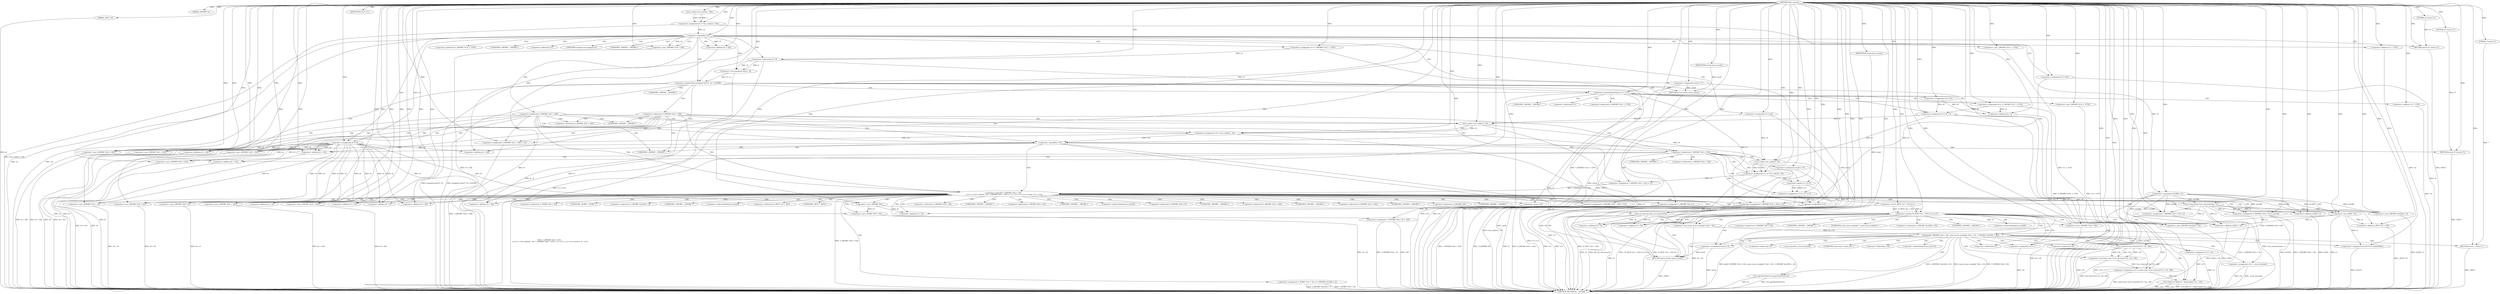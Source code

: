 digraph tftp_connect {  
"1000114" [label = "(METHOD,tftp_connect)" ]
"1000416" [label = "(METHOD_RETURN,int __fastcall)" ]
"1000115" [label = "(PARAM,_DWORD *a1)" ]
"1000116" [label = "(PARAM,_BYTE *a2)" ]
"1000131" [label = "(<operator>.assignment,v4 = Curl_ccalloc(1, 336))" ]
"1000133" [label = "(Curl_ccalloc,Curl_ccalloc(1, 336))" ]
"1000136" [label = "(<operator>.assignment,a1[188] = v4)" ]
"1000142" [label = "(<operator>.logicalNot,!v4)" ]
"1000144" [label = "(RETURN,return 27;,return 27;)" ]
"1000145" [label = "(LITERAL,27,return 27;)" ]
"1000146" [label = "(<operator>.assignment,v5 = *(_DWORD *)(*a1 + 1576))" ]
"1000149" [label = "(<operator>.cast,(_DWORD *)(*a1 + 1576))" ]
"1000151" [label = "(<operator>.addition,*a1 + 1576)" ]
"1000155" [label = "(<operator>.assignment,v6 = v4)" ]
"1000159" [label = "(IDENTIFIER,v5,if ( v5 ))" ]
"1000161" [label = "(<operator>.assignment,result = 71)" ]
"1000165" [label = "(<operator>.greaterThan,(unsigned int)(v5 - 8) > 0xFFB0)" ]
"1000166" [label = "(<operator>.cast,(unsigned int)(v5 - 8))" ]
"1000168" [label = "(<operator>.subtraction,v5 - 8)" ]
"1000172" [label = "(RETURN,return result;,return result;)" ]
"1000173" [label = "(IDENTIFIER,result,return result;)" ]
"1000174" [label = "(<operator>.assignment,v8 = 512)" ]
"1000178" [label = "(<operator>.greaterEqualsThan,v5 >= 513)" ]
"1000181" [label = "(<operator>.assignment,v8 = *(_DWORD *)(*a1 + 1576))" ]
"1000184" [label = "(<operator>.cast,(_DWORD *)(*a1 + 1576))" ]
"1000186" [label = "(<operator>.addition,*a1 + 1576)" ]
"1000190" [label = "(<operator>.assignment,v9 = v8 + 4)" ]
"1000192" [label = "(<operator>.addition,v8 + 4)" ]
"1000197" [label = "(<operator>.cast,(_DWORD *)(v6 + 328))" ]
"1000199" [label = "(<operator>.addition,v6 + 328)" ]
"1000205" [label = "(<operator>.assignment,v9 = 516)" ]
"1000208" [label = "(<operator>.assignment,v5 = 512)" ]
"1000213" [label = "(<operator>.cast,(_DWORD *)(v4 + 328))" ]
"1000215" [label = "(<operator>.addition,v4 + 328)" ]
"1000219" [label = "(<operator>.assignment,v10 = Curl_ccalloc(1, v9))" ]
"1000221" [label = "(Curl_ccalloc,Curl_ccalloc(1, v9))" ]
"1000224" [label = "(<operator>.assignment,*(_DWORD *)(v6 + 328) = v10)" ]
"1000226" [label = "(<operator>.cast,(_DWORD *)(v6 + 328))" ]
"1000228" [label = "(<operator>.addition,v6 + 328)" ]
"1000233" [label = "(<operator>.logicalNot,!v10)" ]
"1000235" [label = "(RETURN,return 27;,return 27;)" ]
"1000236" [label = "(LITERAL,27,return 27;)" ]
"1000239" [label = "(<operator>.logicalOr,*(_DWORD *)(v6 + 332)\n    || (v11 = Curl_ccalloc(1, v9), *(_DWORD *)(v6 + 332) = v11, v12 = v11 == 0, result = 27, !v12))" ]
"1000241" [label = "(<operator>.cast,(_DWORD *)(v6 + 332))" ]
"1000243" [label = "(<operator>.addition,v6 + 332)" ]
"1000247" [label = "(<operator>.assignment,v11 = Curl_ccalloc(1, v9))" ]
"1000249" [label = "(Curl_ccalloc,Curl_ccalloc(1, v9))" ]
"1000253" [label = "(<operator>.assignment,*(_DWORD *)(v6 + 332) = v11)" ]
"1000255" [label = "(<operator>.cast,(_DWORD *)(v6 + 332))" ]
"1000257" [label = "(<operator>.addition,v6 + 332)" ]
"1000262" [label = "(<operator>.assignment,v12 = v11 == 0)" ]
"1000264" [label = "(<operator>.equals,v11 == 0)" ]
"1000268" [label = "(<operator>.assignment,result = 27)" ]
"1000271" [label = "(<operator>.logicalNot,!v12)" ]
"1000274" [label = "(Curl_conncontrol,Curl_conncontrol(a1, 1))" ]
"1000277" [label = "(<operator>.assignment,*(_DWORD *)(v6 + 16) = a1)" ]
"1000279" [label = "(<operator>.cast,(_DWORD *)(v6 + 16))" ]
"1000281" [label = "(<operator>.addition,v6 + 16)" ]
"1000285" [label = "(<operator>.assignment,*(_DWORD *)(v6 + 20) = a1[105])" ]
"1000287" [label = "(<operator>.cast,(_DWORD *)(v6 + 20))" ]
"1000289" [label = "(<operator>.addition,v6 + 20)" ]
"1000295" [label = "(<operator>.assignment,*(_DWORD *)(v6 + 8) = -100)" ]
"1000297" [label = "(<operator>.cast,(_DWORD *)(v6 + 8))" ]
"1000299" [label = "(<operator>.addition,v6 + 8)" ]
"1000302" [label = "(<operator>.minus,-100)" ]
"1000304" [label = "(<operator>.assignment,*(_DWORD *)(v6 + 320) = 512)" ]
"1000306" [label = "(<operator>.cast,(_DWORD *)(v6 + 320))" ]
"1000308" [label = "(<operator>.addition,v6 + 320)" ]
"1000312" [label = "(<operator>.assignment,*(_DWORD *)(v6 + 324) = v5)" ]
"1000314" [label = "(<operator>.cast,(_DWORD *)(v6 + 324))" ]
"1000316" [label = "(<operator>.addition,v6 + 324)" ]
"1000320" [label = "(<operator>.assignment,*(_DWORD *)v6 = 0)" ]
"1000322" [label = "(<operator>.cast,(_DWORD *)v6)" ]
"1000326" [label = "(<operator>.assignment,*(_WORD *)(v6 + 52) = *(_DWORD *)(a1[20] + 4))" ]
"1000328" [label = "(<operator>.cast,(_WORD *)(v6 + 52))" ]
"1000330" [label = "(<operator>.addition,v6 + 52)" ]
"1000334" [label = "(<operator>.cast,(_DWORD *)(a1[20] + 4))" ]
"1000336" [label = "(<operator>.addition,a1[20] + 4)" ]
"1000341" [label = "(tftp_set_timeouts,tftp_set_timeouts(v6))" ]
"1000344" [label = "(<operator>.equals,(*((_BYTE *)a1 + 591) & 2) == 0)" ]
"1000345" [label = "(<operator>.and,*((_BYTE *)a1 + 591) & 2)" ]
"1000347" [label = "(<operator>.addition,(_BYTE *)a1 + 591)" ]
"1000348" [label = "(<operator>.cast,(_BYTE *)a1)" ]
"1000356" [label = "(bind,bind(*(_DWORD *)(v6 + 20), (const struct sockaddr *)(v6 + 52), *(_DWORD *)(a1[20] + 16)))" ]
"1000358" [label = "(<operator>.cast,(_DWORD *)(v6 + 20))" ]
"1000360" [label = "(<operator>.addition,v6 + 20)" ]
"1000363" [label = "(<operator>.cast,(const struct sockaddr *)(v6 + 52))" ]
"1000365" [label = "(<operator>.addition,v6 + 52)" ]
"1000369" [label = "(<operator>.cast,(_DWORD *)(a1[20] + 16))" ]
"1000371" [label = "(<operator>.addition,a1[20] + 16)" ]
"1000377" [label = "(<operator>.assignment,v13 = *a1)" ]
"1000381" [label = "(<operator>.assignment,v14 = _errno_location())" ]
"1000384" [label = "(<operator>.assignment,v15 = (const char *)Curl_strerror(*v14, v16, 128))" ]
"1000386" [label = "(<operator>.cast,(const char *)Curl_strerror(*v14, v16, 128))" ]
"1000388" [label = "(Curl_strerror,Curl_strerror(*v14, v16, 128))" ]
"1000393" [label = "(Curl_failf,Curl_failf(v13, \"bind() failed; %s\", v15))" ]
"1000397" [label = "(RETURN,return 7;,return 7;)" ]
"1000398" [label = "(LITERAL,7,return 7;)" ]
"1000399" [label = "(<operators>.assignmentOr,a1[147] |= 0x2000000u)" ]
"1000404" [label = "(Curl_pgrsStartNow,Curl_pgrsStartNow(*a1))" ]
"1000407" [label = "(<operator>.assignment,*a2 = 1)" ]
"1000411" [label = "(<operator>.assignment,result = 0)" ]
"1000414" [label = "(RETURN,return result;,return result;)" ]
"1000415" [label = "(IDENTIFIER,result,return result;)" ]
"1000148" [label = "(<operator>.indirection,*(_DWORD *)(*a1 + 1576))" ]
"1000150" [label = "(UNKNOWN,_DWORD *,_DWORD *)" ]
"1000152" [label = "(<operator>.indirection,*a1)" ]
"1000167" [label = "(UNKNOWN,unsigned int,unsigned int)" ]
"1000183" [label = "(<operator>.indirection,*(_DWORD *)(*a1 + 1576))" ]
"1000185" [label = "(UNKNOWN,_DWORD *,_DWORD *)" ]
"1000187" [label = "(<operator>.indirection,*a1)" ]
"1000196" [label = "(<operator>.indirection,*(_DWORD *)(v6 + 328))" ]
"1000198" [label = "(UNKNOWN,_DWORD *,_DWORD *)" ]
"1000212" [label = "(<operator>.indirection,*(_DWORD *)(v4 + 328))" ]
"1000214" [label = "(UNKNOWN,_DWORD *,_DWORD *)" ]
"1000225" [label = "(<operator>.indirection,*(_DWORD *)(v6 + 328))" ]
"1000227" [label = "(UNKNOWN,_DWORD *,_DWORD *)" ]
"1000240" [label = "(<operator>.indirection,*(_DWORD *)(v6 + 332))" ]
"1000242" [label = "(UNKNOWN,_DWORD *,_DWORD *)" ]
"1000254" [label = "(<operator>.indirection,*(_DWORD *)(v6 + 332))" ]
"1000256" [label = "(UNKNOWN,_DWORD *,_DWORD *)" ]
"1000278" [label = "(<operator>.indirection,*(_DWORD *)(v6 + 16))" ]
"1000280" [label = "(UNKNOWN,_DWORD *,_DWORD *)" ]
"1000286" [label = "(<operator>.indirection,*(_DWORD *)(v6 + 20))" ]
"1000288" [label = "(UNKNOWN,_DWORD *,_DWORD *)" ]
"1000292" [label = "(<operator>.indirectIndexAccess,a1[105])" ]
"1000296" [label = "(<operator>.indirection,*(_DWORD *)(v6 + 8))" ]
"1000298" [label = "(UNKNOWN,_DWORD *,_DWORD *)" ]
"1000305" [label = "(<operator>.indirection,*(_DWORD *)(v6 + 320))" ]
"1000307" [label = "(UNKNOWN,_DWORD *,_DWORD *)" ]
"1000313" [label = "(<operator>.indirection,*(_DWORD *)(v6 + 324))" ]
"1000315" [label = "(UNKNOWN,_DWORD *,_DWORD *)" ]
"1000321" [label = "(<operator>.indirection,*(_DWORD *)v6)" ]
"1000323" [label = "(UNKNOWN,_DWORD *,_DWORD *)" ]
"1000327" [label = "(<operator>.indirection,*(_WORD *)(v6 + 52))" ]
"1000329" [label = "(UNKNOWN,_WORD *,_WORD *)" ]
"1000333" [label = "(<operator>.indirection,*(_DWORD *)(a1[20] + 4))" ]
"1000335" [label = "(UNKNOWN,_DWORD *,_DWORD *)" ]
"1000337" [label = "(<operator>.indirectIndexAccess,a1[20])" ]
"1000346" [label = "(<operator>.indirection,*((_BYTE *)a1 + 591))" ]
"1000349" [label = "(UNKNOWN,_BYTE *,_BYTE *)" ]
"1000357" [label = "(<operator>.indirection,*(_DWORD *)(v6 + 20))" ]
"1000359" [label = "(UNKNOWN,_DWORD *,_DWORD *)" ]
"1000364" [label = "(UNKNOWN,const struct sockaddr *,const struct sockaddr *)" ]
"1000368" [label = "(<operator>.indirection,*(_DWORD *)(a1[20] + 16))" ]
"1000370" [label = "(UNKNOWN,_DWORD *,_DWORD *)" ]
"1000372" [label = "(<operator>.indirectIndexAccess,a1[20])" ]
"1000379" [label = "(<operator>.indirection,*a1)" ]
"1000383" [label = "(_errno_location,_errno_location())" ]
"1000387" [label = "(UNKNOWN,const char *,const char *)" ]
"1000389" [label = "(<operator>.indirection,*v14)" ]
"1000400" [label = "(<operator>.indirectIndexAccess,a1[147])" ]
"1000405" [label = "(<operator>.indirection,*a1)" ]
"1000408" [label = "(<operator>.indirection,*a2)" ]
  "1000414" -> "1000416"  [ label = "DDG: <RET>"] 
  "1000397" -> "1000416"  [ label = "DDG: <RET>"] 
  "1000235" -> "1000416"  [ label = "DDG: <RET>"] 
  "1000388" -> "1000416"  [ label = "DDG: v16"] 
  "1000287" -> "1000416"  [ label = "DDG: v6 + 20"] 
  "1000326" -> "1000416"  [ label = "DDG: *(_WORD *)(v6 + 52)"] 
  "1000241" -> "1000416"  [ label = "DDG: v6 + 332"] 
  "1000142" -> "1000416"  [ label = "DDG: v4"] 
  "1000341" -> "1000416"  [ label = "DDG: v6"] 
  "1000393" -> "1000416"  [ label = "DDG: v13"] 
  "1000347" -> "1000416"  [ label = "DDG: (_BYTE *)a1"] 
  "1000190" -> "1000416"  [ label = "DDG: v9"] 
  "1000388" -> "1000416"  [ label = "DDG: *v14"] 
  "1000314" -> "1000416"  [ label = "DDG: v6 + 324"] 
  "1000197" -> "1000416"  [ label = "DDG: v6 + 328"] 
  "1000221" -> "1000416"  [ label = "DDG: v9"] 
  "1000239" -> "1000416"  [ label = "DDG: *(_DWORD *)(v6 + 332)\n    || (v11 = Curl_ccalloc(1, v9), *(_DWORD *)(v6 + 332) = v11, v12 = v11 == 0, result = 27, !v12)"] 
  "1000165" -> "1000416"  [ label = "DDG: (unsigned int)(v5 - 8)"] 
  "1000243" -> "1000416"  [ label = "DDG: v6"] 
  "1000344" -> "1000416"  [ label = "DDG: (*((_BYTE *)a1 + 591) & 2) == 0"] 
  "1000328" -> "1000416"  [ label = "DDG: v6 + 52"] 
  "1000312" -> "1000416"  [ label = "DDG: v5"] 
  "1000320" -> "1000416"  [ label = "DDG: *(_DWORD *)v6"] 
  "1000268" -> "1000416"  [ label = "DDG: result"] 
  "1000233" -> "1000416"  [ label = "DDG: !v10"] 
  "1000336" -> "1000416"  [ label = "DDG: a1[20]"] 
  "1000264" -> "1000416"  [ label = "DDG: v11"] 
  "1000306" -> "1000416"  [ label = "DDG: v6 + 320"] 
  "1000257" -> "1000416"  [ label = "DDG: v6"] 
  "1000142" -> "1000416"  [ label = "DDG: !v4"] 
  "1000155" -> "1000416"  [ label = "DDG: v4"] 
  "1000178" -> "1000416"  [ label = "DDG: v5 >= 513"] 
  "1000312" -> "1000416"  [ label = "DDG: *(_DWORD *)(v6 + 324)"] 
  "1000393" -> "1000416"  [ label = "DDG: Curl_failf(v13, \"bind() failed; %s\", v15)"] 
  "1000228" -> "1000416"  [ label = "DDG: v6"] 
  "1000219" -> "1000416"  [ label = "DDG: Curl_ccalloc(1, v9)"] 
  "1000151" -> "1000416"  [ label = "DDG: *a1"] 
  "1000233" -> "1000416"  [ label = "DDG: v10"] 
  "1000356" -> "1000416"  [ label = "DDG: bind(*(_DWORD *)(v6 + 20), (const struct sockaddr *)(v6 + 52), *(_DWORD *)(a1[20] + 16))"] 
  "1000295" -> "1000416"  [ label = "DDG: *(_DWORD *)(v6 + 8)"] 
  "1000381" -> "1000416"  [ label = "DDG: v14"] 
  "1000271" -> "1000416"  [ label = "DDG: v12"] 
  "1000274" -> "1000416"  [ label = "DDG: Curl_conncontrol(a1, 1)"] 
  "1000136" -> "1000416"  [ label = "DDG: a1[188]"] 
  "1000399" -> "1000416"  [ label = "DDG: a1[147]"] 
  "1000295" -> "1000416"  [ label = "DDG: -100"] 
  "1000181" -> "1000416"  [ label = "DDG: *(_DWORD *)(*a1 + 1576)"] 
  "1000131" -> "1000416"  [ label = "DDG: Curl_ccalloc(1, 336)"] 
  "1000356" -> "1000416"  [ label = "DDG: *(_DWORD *)(a1[20] + 16)"] 
  "1000341" -> "1000416"  [ label = "DDG: tftp_set_timeouts(v6)"] 
  "1000363" -> "1000416"  [ label = "DDG: v6 + 52"] 
  "1000285" -> "1000416"  [ label = "DDG: a1[105]"] 
  "1000344" -> "1000416"  [ label = "DDG: *((_BYTE *)a1 + 591) & 2"] 
  "1000146" -> "1000416"  [ label = "DDG: *(_DWORD *)(*a1 + 1576)"] 
  "1000116" -> "1000416"  [ label = "DDG: a2"] 
  "1000213" -> "1000416"  [ label = "DDG: v4 + 328"] 
  "1000271" -> "1000416"  [ label = "DDG: !v12"] 
  "1000348" -> "1000416"  [ label = "DDG: a1"] 
  "1000345" -> "1000416"  [ label = "DDG: *((_BYTE *)a1 + 591)"] 
  "1000192" -> "1000416"  [ label = "DDG: v8"] 
  "1000247" -> "1000416"  [ label = "DDG: Curl_ccalloc(1, v9)"] 
  "1000377" -> "1000416"  [ label = "DDG: *a1"] 
  "1000224" -> "1000416"  [ label = "DDG: *(_DWORD *)(v6 + 328)"] 
  "1000365" -> "1000416"  [ label = "DDG: v6"] 
  "1000285" -> "1000416"  [ label = "DDG: *(_DWORD *)(v6 + 20)"] 
  "1000371" -> "1000416"  [ label = "DDG: a1[20]"] 
  "1000255" -> "1000416"  [ label = "DDG: v6 + 332"] 
  "1000407" -> "1000416"  [ label = "DDG: *a2"] 
  "1000208" -> "1000416"  [ label = "DDG: v5"] 
  "1000279" -> "1000416"  [ label = "DDG: v6 + 16"] 
  "1000386" -> "1000416"  [ label = "DDG: Curl_strerror(*v14, v16, 128)"] 
  "1000404" -> "1000416"  [ label = "DDG: Curl_pgrsStartNow(*a1)"] 
  "1000190" -> "1000416"  [ label = "DDG: v8 + 4"] 
  "1000155" -> "1000416"  [ label = "DDG: v6"] 
  "1000205" -> "1000416"  [ label = "DDG: v9"] 
  "1000334" -> "1000416"  [ label = "DDG: a1[20] + 4"] 
  "1000186" -> "1000416"  [ label = "DDG: *a1"] 
  "1000226" -> "1000416"  [ label = "DDG: v6 + 328"] 
  "1000297" -> "1000416"  [ label = "DDG: v6 + 8"] 
  "1000168" -> "1000416"  [ label = "DDG: v5"] 
  "1000393" -> "1000416"  [ label = "DDG: v15"] 
  "1000178" -> "1000416"  [ label = "DDG: v5"] 
  "1000277" -> "1000416"  [ label = "DDG: *(_DWORD *)(v6 + 16)"] 
  "1000411" -> "1000416"  [ label = "DDG: result"] 
  "1000356" -> "1000416"  [ label = "DDG: (const struct sockaddr *)(v6 + 52)"] 
  "1000262" -> "1000416"  [ label = "DDG: v11 == 0"] 
  "1000215" -> "1000416"  [ label = "DDG: v4"] 
  "1000304" -> "1000416"  [ label = "DDG: *(_DWORD *)(v6 + 320)"] 
  "1000381" -> "1000416"  [ label = "DDG: _errno_location()"] 
  "1000356" -> "1000416"  [ label = "DDG: *(_DWORD *)(v6 + 20)"] 
  "1000404" -> "1000416"  [ label = "DDG: *a1"] 
  "1000239" -> "1000416"  [ label = "DDG: *(_DWORD *)(v6 + 332)"] 
  "1000369" -> "1000416"  [ label = "DDG: a1[20] + 16"] 
  "1000166" -> "1000416"  [ label = "DDG: v5 - 8"] 
  "1000384" -> "1000416"  [ label = "DDG: (const char *)Curl_strerror(*v14, v16, 128)"] 
  "1000165" -> "1000416"  [ label = "DDG: (unsigned int)(v5 - 8) > 0xFFB0"] 
  "1000161" -> "1000416"  [ label = "DDG: result"] 
  "1000149" -> "1000416"  [ label = "DDG: *a1 + 1576"] 
  "1000184" -> "1000416"  [ label = "DDG: *a1 + 1576"] 
  "1000249" -> "1000416"  [ label = "DDG: v9"] 
  "1000326" -> "1000416"  [ label = "DDG: *(_DWORD *)(a1[20] + 4)"] 
  "1000358" -> "1000416"  [ label = "DDG: v6 + 20"] 
  "1000144" -> "1000416"  [ label = "DDG: <RET>"] 
  "1000172" -> "1000416"  [ label = "DDG: <RET>"] 
  "1000114" -> "1000115"  [ label = "DDG: "] 
  "1000114" -> "1000116"  [ label = "DDG: "] 
  "1000133" -> "1000131"  [ label = "DDG: 1"] 
  "1000133" -> "1000131"  [ label = "DDG: 336"] 
  "1000114" -> "1000131"  [ label = "DDG: "] 
  "1000114" -> "1000133"  [ label = "DDG: "] 
  "1000131" -> "1000136"  [ label = "DDG: v4"] 
  "1000114" -> "1000136"  [ label = "DDG: "] 
  "1000114" -> "1000142"  [ label = "DDG: "] 
  "1000131" -> "1000142"  [ label = "DDG: v4"] 
  "1000145" -> "1000144"  [ label = "DDG: 27"] 
  "1000114" -> "1000144"  [ label = "DDG: "] 
  "1000114" -> "1000145"  [ label = "DDG: "] 
  "1000114" -> "1000146"  [ label = "DDG: "] 
  "1000114" -> "1000149"  [ label = "DDG: "] 
  "1000114" -> "1000151"  [ label = "DDG: "] 
  "1000142" -> "1000155"  [ label = "DDG: v4"] 
  "1000114" -> "1000155"  [ label = "DDG: "] 
  "1000114" -> "1000159"  [ label = "DDG: "] 
  "1000114" -> "1000161"  [ label = "DDG: "] 
  "1000166" -> "1000165"  [ label = "DDG: v5 - 8"] 
  "1000168" -> "1000166"  [ label = "DDG: v5"] 
  "1000168" -> "1000166"  [ label = "DDG: 8"] 
  "1000146" -> "1000168"  [ label = "DDG: v5"] 
  "1000114" -> "1000168"  [ label = "DDG: "] 
  "1000114" -> "1000165"  [ label = "DDG: "] 
  "1000173" -> "1000172"  [ label = "DDG: result"] 
  "1000161" -> "1000172"  [ label = "DDG: result"] 
  "1000114" -> "1000173"  [ label = "DDG: "] 
  "1000114" -> "1000174"  [ label = "DDG: "] 
  "1000168" -> "1000178"  [ label = "DDG: v5"] 
  "1000114" -> "1000178"  [ label = "DDG: "] 
  "1000114" -> "1000181"  [ label = "DDG: "] 
  "1000114" -> "1000184"  [ label = "DDG: "] 
  "1000114" -> "1000186"  [ label = "DDG: "] 
  "1000181" -> "1000190"  [ label = "DDG: v8"] 
  "1000174" -> "1000190"  [ label = "DDG: v8"] 
  "1000114" -> "1000190"  [ label = "DDG: "] 
  "1000181" -> "1000192"  [ label = "DDG: v8"] 
  "1000174" -> "1000192"  [ label = "DDG: v8"] 
  "1000114" -> "1000192"  [ label = "DDG: "] 
  "1000155" -> "1000197"  [ label = "DDG: v6"] 
  "1000114" -> "1000197"  [ label = "DDG: "] 
  "1000155" -> "1000199"  [ label = "DDG: v6"] 
  "1000114" -> "1000199"  [ label = "DDG: "] 
  "1000114" -> "1000205"  [ label = "DDG: "] 
  "1000114" -> "1000208"  [ label = "DDG: "] 
  "1000114" -> "1000213"  [ label = "DDG: "] 
  "1000142" -> "1000213"  [ label = "DDG: v4"] 
  "1000114" -> "1000215"  [ label = "DDG: "] 
  "1000142" -> "1000215"  [ label = "DDG: v4"] 
  "1000221" -> "1000219"  [ label = "DDG: 1"] 
  "1000221" -> "1000219"  [ label = "DDG: v9"] 
  "1000114" -> "1000219"  [ label = "DDG: "] 
  "1000114" -> "1000221"  [ label = "DDG: "] 
  "1000190" -> "1000221"  [ label = "DDG: v9"] 
  "1000205" -> "1000221"  [ label = "DDG: v9"] 
  "1000219" -> "1000224"  [ label = "DDG: v10"] 
  "1000114" -> "1000224"  [ label = "DDG: "] 
  "1000155" -> "1000226"  [ label = "DDG: v6"] 
  "1000114" -> "1000226"  [ label = "DDG: "] 
  "1000155" -> "1000228"  [ label = "DDG: v6"] 
  "1000114" -> "1000228"  [ label = "DDG: "] 
  "1000114" -> "1000233"  [ label = "DDG: "] 
  "1000219" -> "1000233"  [ label = "DDG: v10"] 
  "1000236" -> "1000235"  [ label = "DDG: 27"] 
  "1000114" -> "1000235"  [ label = "DDG: "] 
  "1000114" -> "1000236"  [ label = "DDG: "] 
  "1000253" -> "1000239"  [ label = "DDG: *(_DWORD *)(v6 + 332)"] 
  "1000155" -> "1000241"  [ label = "DDG: v6"] 
  "1000114" -> "1000241"  [ label = "DDG: "] 
  "1000155" -> "1000243"  [ label = "DDG: v6"] 
  "1000114" -> "1000243"  [ label = "DDG: "] 
  "1000249" -> "1000247"  [ label = "DDG: 1"] 
  "1000249" -> "1000247"  [ label = "DDG: v9"] 
  "1000114" -> "1000247"  [ label = "DDG: "] 
  "1000114" -> "1000249"  [ label = "DDG: "] 
  "1000190" -> "1000249"  [ label = "DDG: v9"] 
  "1000221" -> "1000249"  [ label = "DDG: v9"] 
  "1000205" -> "1000249"  [ label = "DDG: v9"] 
  "1000247" -> "1000253"  [ label = "DDG: v11"] 
  "1000114" -> "1000253"  [ label = "DDG: "] 
  "1000114" -> "1000255"  [ label = "DDG: "] 
  "1000155" -> "1000255"  [ label = "DDG: v6"] 
  "1000114" -> "1000257"  [ label = "DDG: "] 
  "1000155" -> "1000257"  [ label = "DDG: v6"] 
  "1000264" -> "1000262"  [ label = "DDG: v11"] 
  "1000264" -> "1000262"  [ label = "DDG: 0"] 
  "1000114" -> "1000262"  [ label = "DDG: "] 
  "1000114" -> "1000264"  [ label = "DDG: "] 
  "1000247" -> "1000264"  [ label = "DDG: v11"] 
  "1000114" -> "1000268"  [ label = "DDG: "] 
  "1000262" -> "1000271"  [ label = "DDG: v12"] 
  "1000114" -> "1000271"  [ label = "DDG: "] 
  "1000136" -> "1000274"  [ label = "DDG: a1[188]"] 
  "1000114" -> "1000274"  [ label = "DDG: "] 
  "1000136" -> "1000277"  [ label = "DDG: a1[188]"] 
  "1000274" -> "1000277"  [ label = "DDG: a1"] 
  "1000114" -> "1000277"  [ label = "DDG: "] 
  "1000114" -> "1000279"  [ label = "DDG: "] 
  "1000155" -> "1000279"  [ label = "DDG: v6"] 
  "1000114" -> "1000281"  [ label = "DDG: "] 
  "1000155" -> "1000281"  [ label = "DDG: v6"] 
  "1000136" -> "1000285"  [ label = "DDG: a1[188]"] 
  "1000274" -> "1000285"  [ label = "DDG: a1"] 
  "1000114" -> "1000285"  [ label = "DDG: "] 
  "1000114" -> "1000287"  [ label = "DDG: "] 
  "1000155" -> "1000287"  [ label = "DDG: v6"] 
  "1000114" -> "1000289"  [ label = "DDG: "] 
  "1000155" -> "1000289"  [ label = "DDG: v6"] 
  "1000302" -> "1000295"  [ label = "DDG: 100"] 
  "1000114" -> "1000297"  [ label = "DDG: "] 
  "1000155" -> "1000297"  [ label = "DDG: v6"] 
  "1000114" -> "1000299"  [ label = "DDG: "] 
  "1000155" -> "1000299"  [ label = "DDG: v6"] 
  "1000114" -> "1000302"  [ label = "DDG: "] 
  "1000114" -> "1000304"  [ label = "DDG: "] 
  "1000114" -> "1000306"  [ label = "DDG: "] 
  "1000155" -> "1000306"  [ label = "DDG: v6"] 
  "1000114" -> "1000308"  [ label = "DDG: "] 
  "1000155" -> "1000308"  [ label = "DDG: v6"] 
  "1000208" -> "1000312"  [ label = "DDG: v5"] 
  "1000178" -> "1000312"  [ label = "DDG: v5"] 
  "1000114" -> "1000312"  [ label = "DDG: "] 
  "1000114" -> "1000314"  [ label = "DDG: "] 
  "1000155" -> "1000314"  [ label = "DDG: v6"] 
  "1000114" -> "1000316"  [ label = "DDG: "] 
  "1000155" -> "1000316"  [ label = "DDG: v6"] 
  "1000114" -> "1000320"  [ label = "DDG: "] 
  "1000114" -> "1000322"  [ label = "DDG: "] 
  "1000155" -> "1000322"  [ label = "DDG: v6"] 
  "1000322" -> "1000328"  [ label = "DDG: v6"] 
  "1000114" -> "1000328"  [ label = "DDG: "] 
  "1000322" -> "1000330"  [ label = "DDG: v6"] 
  "1000114" -> "1000330"  [ label = "DDG: "] 
  "1000136" -> "1000334"  [ label = "DDG: a1[188]"] 
  "1000274" -> "1000334"  [ label = "DDG: a1"] 
  "1000114" -> "1000334"  [ label = "DDG: "] 
  "1000136" -> "1000336"  [ label = "DDG: a1[188]"] 
  "1000274" -> "1000336"  [ label = "DDG: a1"] 
  "1000114" -> "1000336"  [ label = "DDG: "] 
  "1000114" -> "1000341"  [ label = "DDG: "] 
  "1000322" -> "1000341"  [ label = "DDG: v6"] 
  "1000345" -> "1000344"  [ label = "DDG: *((_BYTE *)a1 + 591)"] 
  "1000345" -> "1000344"  [ label = "DDG: 2"] 
  "1000348" -> "1000347"  [ label = "DDG: a1"] 
  "1000136" -> "1000348"  [ label = "DDG: a1[188]"] 
  "1000114" -> "1000348"  [ label = "DDG: "] 
  "1000274" -> "1000348"  [ label = "DDG: a1"] 
  "1000114" -> "1000347"  [ label = "DDG: "] 
  "1000114" -> "1000345"  [ label = "DDG: "] 
  "1000114" -> "1000344"  [ label = "DDG: "] 
  "1000285" -> "1000356"  [ label = "DDG: *(_DWORD *)(v6 + 20)"] 
  "1000341" -> "1000358"  [ label = "DDG: v6"] 
  "1000114" -> "1000358"  [ label = "DDG: "] 
  "1000341" -> "1000360"  [ label = "DDG: v6"] 
  "1000114" -> "1000360"  [ label = "DDG: "] 
  "1000363" -> "1000356"  [ label = "DDG: v6 + 52"] 
  "1000114" -> "1000363"  [ label = "DDG: "] 
  "1000341" -> "1000363"  [ label = "DDG: v6"] 
  "1000114" -> "1000365"  [ label = "DDG: "] 
  "1000341" -> "1000365"  [ label = "DDG: v6"] 
  "1000348" -> "1000369"  [ label = "DDG: a1"] 
  "1000136" -> "1000369"  [ label = "DDG: a1[188]"] 
  "1000274" -> "1000369"  [ label = "DDG: a1"] 
  "1000114" -> "1000369"  [ label = "DDG: "] 
  "1000348" -> "1000371"  [ label = "DDG: a1"] 
  "1000136" -> "1000371"  [ label = "DDG: a1[188]"] 
  "1000274" -> "1000371"  [ label = "DDG: a1"] 
  "1000114" -> "1000371"  [ label = "DDG: "] 
  "1000114" -> "1000377"  [ label = "DDG: "] 
  "1000114" -> "1000381"  [ label = "DDG: "] 
  "1000386" -> "1000384"  [ label = "DDG: Curl_strerror(*v14, v16, 128)"] 
  "1000114" -> "1000384"  [ label = "DDG: "] 
  "1000388" -> "1000386"  [ label = "DDG: *v14"] 
  "1000388" -> "1000386"  [ label = "DDG: v16"] 
  "1000388" -> "1000386"  [ label = "DDG: 128"] 
  "1000114" -> "1000388"  [ label = "DDG: "] 
  "1000377" -> "1000393"  [ label = "DDG: v13"] 
  "1000114" -> "1000393"  [ label = "DDG: "] 
  "1000384" -> "1000393"  [ label = "DDG: v15"] 
  "1000398" -> "1000397"  [ label = "DDG: 7"] 
  "1000114" -> "1000397"  [ label = "DDG: "] 
  "1000114" -> "1000398"  [ label = "DDG: "] 
  "1000114" -> "1000399"  [ label = "DDG: "] 
  "1000348" -> "1000399"  [ label = "DDG: a1"] 
  "1000114" -> "1000407"  [ label = "DDG: "] 
  "1000114" -> "1000411"  [ label = "DDG: "] 
  "1000415" -> "1000414"  [ label = "DDG: result"] 
  "1000268" -> "1000414"  [ label = "DDG: result"] 
  "1000411" -> "1000414"  [ label = "DDG: result"] 
  "1000161" -> "1000414"  [ label = "DDG: result"] 
  "1000114" -> "1000415"  [ label = "DDG: "] 
  "1000142" -> "1000144"  [ label = "CDG: "] 
  "1000142" -> "1000155"  [ label = "CDG: "] 
  "1000142" -> "1000152"  [ label = "CDG: "] 
  "1000142" -> "1000151"  [ label = "CDG: "] 
  "1000142" -> "1000150"  [ label = "CDG: "] 
  "1000142" -> "1000149"  [ label = "CDG: "] 
  "1000142" -> "1000148"  [ label = "CDG: "] 
  "1000142" -> "1000146"  [ label = "CDG: "] 
  "1000142" -> "1000168"  [ label = "CDG: "] 
  "1000142" -> "1000167"  [ label = "CDG: "] 
  "1000142" -> "1000166"  [ label = "CDG: "] 
  "1000142" -> "1000165"  [ label = "CDG: "] 
  "1000142" -> "1000161"  [ label = "CDG: "] 
  "1000142" -> "1000208"  [ label = "CDG: "] 
  "1000142" -> "1000205"  [ label = "CDG: "] 
  "1000142" -> "1000215"  [ label = "CDG: "] 
  "1000142" -> "1000214"  [ label = "CDG: "] 
  "1000142" -> "1000213"  [ label = "CDG: "] 
  "1000142" -> "1000212"  [ label = "CDG: "] 
  "1000165" -> "1000174"  [ label = "CDG: "] 
  "1000165" -> "1000172"  [ label = "CDG: "] 
  "1000165" -> "1000192"  [ label = "CDG: "] 
  "1000165" -> "1000190"  [ label = "CDG: "] 
  "1000165" -> "1000178"  [ label = "CDG: "] 
  "1000165" -> "1000199"  [ label = "CDG: "] 
  "1000165" -> "1000198"  [ label = "CDG: "] 
  "1000165" -> "1000197"  [ label = "CDG: "] 
  "1000165" -> "1000196"  [ label = "CDG: "] 
  "1000178" -> "1000187"  [ label = "CDG: "] 
  "1000178" -> "1000186"  [ label = "CDG: "] 
  "1000178" -> "1000185"  [ label = "CDG: "] 
  "1000178" -> "1000184"  [ label = "CDG: "] 
  "1000178" -> "1000183"  [ label = "CDG: "] 
  "1000178" -> "1000181"  [ label = "CDG: "] 
  "1000196" -> "1000224"  [ label = "CDG: "] 
  "1000196" -> "1000221"  [ label = "CDG: "] 
  "1000196" -> "1000219"  [ label = "CDG: "] 
  "1000196" -> "1000240"  [ label = "CDG: "] 
  "1000196" -> "1000239"  [ label = "CDG: "] 
  "1000196" -> "1000233"  [ label = "CDG: "] 
  "1000196" -> "1000228"  [ label = "CDG: "] 
  "1000196" -> "1000227"  [ label = "CDG: "] 
  "1000196" -> "1000226"  [ label = "CDG: "] 
  "1000196" -> "1000225"  [ label = "CDG: "] 
  "1000196" -> "1000243"  [ label = "CDG: "] 
  "1000196" -> "1000242"  [ label = "CDG: "] 
  "1000196" -> "1000241"  [ label = "CDG: "] 
  "1000212" -> "1000224"  [ label = "CDG: "] 
  "1000212" -> "1000221"  [ label = "CDG: "] 
  "1000212" -> "1000219"  [ label = "CDG: "] 
  "1000212" -> "1000240"  [ label = "CDG: "] 
  "1000212" -> "1000239"  [ label = "CDG: "] 
  "1000212" -> "1000233"  [ label = "CDG: "] 
  "1000212" -> "1000228"  [ label = "CDG: "] 
  "1000212" -> "1000227"  [ label = "CDG: "] 
  "1000212" -> "1000226"  [ label = "CDG: "] 
  "1000212" -> "1000225"  [ label = "CDG: "] 
  "1000212" -> "1000243"  [ label = "CDG: "] 
  "1000212" -> "1000242"  [ label = "CDG: "] 
  "1000212" -> "1000241"  [ label = "CDG: "] 
  "1000233" -> "1000240"  [ label = "CDG: "] 
  "1000233" -> "1000239"  [ label = "CDG: "] 
  "1000233" -> "1000235"  [ label = "CDG: "] 
  "1000233" -> "1000243"  [ label = "CDG: "] 
  "1000233" -> "1000242"  [ label = "CDG: "] 
  "1000233" -> "1000241"  [ label = "CDG: "] 
  "1000239" -> "1000288"  [ label = "CDG: "] 
  "1000239" -> "1000287"  [ label = "CDG: "] 
  "1000239" -> "1000286"  [ label = "CDG: "] 
  "1000239" -> "1000285"  [ label = "CDG: "] 
  "1000239" -> "1000281"  [ label = "CDG: "] 
  "1000239" -> "1000280"  [ label = "CDG: "] 
  "1000239" -> "1000279"  [ label = "CDG: "] 
  "1000239" -> "1000278"  [ label = "CDG: "] 
  "1000239" -> "1000277"  [ label = "CDG: "] 
  "1000239" -> "1000274"  [ label = "CDG: "] 
  "1000239" -> "1000304"  [ label = "CDG: "] 
  "1000239" -> "1000302"  [ label = "CDG: "] 
  "1000239" -> "1000299"  [ label = "CDG: "] 
  "1000239" -> "1000298"  [ label = "CDG: "] 
  "1000239" -> "1000297"  [ label = "CDG: "] 
  "1000239" -> "1000296"  [ label = "CDG: "] 
  "1000239" -> "1000295"  [ label = "CDG: "] 
  "1000239" -> "1000292"  [ label = "CDG: "] 
  "1000239" -> "1000289"  [ label = "CDG: "] 
  "1000239" -> "1000320"  [ label = "CDG: "] 
  "1000239" -> "1000316"  [ label = "CDG: "] 
  "1000239" -> "1000315"  [ label = "CDG: "] 
  "1000239" -> "1000314"  [ label = "CDG: "] 
  "1000239" -> "1000313"  [ label = "CDG: "] 
  "1000239" -> "1000312"  [ label = "CDG: "] 
  "1000239" -> "1000308"  [ label = "CDG: "] 
  "1000239" -> "1000307"  [ label = "CDG: "] 
  "1000239" -> "1000306"  [ label = "CDG: "] 
  "1000239" -> "1000305"  [ label = "CDG: "] 
  "1000239" -> "1000336"  [ label = "CDG: "] 
  "1000239" -> "1000335"  [ label = "CDG: "] 
  "1000239" -> "1000334"  [ label = "CDG: "] 
  "1000239" -> "1000333"  [ label = "CDG: "] 
  "1000239" -> "1000330"  [ label = "CDG: "] 
  "1000239" -> "1000329"  [ label = "CDG: "] 
  "1000239" -> "1000328"  [ label = "CDG: "] 
  "1000239" -> "1000327"  [ label = "CDG: "] 
  "1000239" -> "1000326"  [ label = "CDG: "] 
  "1000239" -> "1000323"  [ label = "CDG: "] 
  "1000239" -> "1000322"  [ label = "CDG: "] 
  "1000239" -> "1000321"  [ label = "CDG: "] 
  "1000239" -> "1000349"  [ label = "CDG: "] 
  "1000239" -> "1000348"  [ label = "CDG: "] 
  "1000239" -> "1000347"  [ label = "CDG: "] 
  "1000239" -> "1000346"  [ label = "CDG: "] 
  "1000239" -> "1000345"  [ label = "CDG: "] 
  "1000239" -> "1000344"  [ label = "CDG: "] 
  "1000239" -> "1000341"  [ label = "CDG: "] 
  "1000239" -> "1000337"  [ label = "CDG: "] 
  "1000239" -> "1000414"  [ label = "CDG: "] 
  "1000240" -> "1000256"  [ label = "CDG: "] 
  "1000240" -> "1000255"  [ label = "CDG: "] 
  "1000240" -> "1000254"  [ label = "CDG: "] 
  "1000240" -> "1000253"  [ label = "CDG: "] 
  "1000240" -> "1000249"  [ label = "CDG: "] 
  "1000240" -> "1000247"  [ label = "CDG: "] 
  "1000240" -> "1000271"  [ label = "CDG: "] 
  "1000240" -> "1000268"  [ label = "CDG: "] 
  "1000240" -> "1000264"  [ label = "CDG: "] 
  "1000240" -> "1000262"  [ label = "CDG: "] 
  "1000240" -> "1000257"  [ label = "CDG: "] 
  "1000344" -> "1000368"  [ label = "CDG: "] 
  "1000344" -> "1000365"  [ label = "CDG: "] 
  "1000344" -> "1000364"  [ label = "CDG: "] 
  "1000344" -> "1000363"  [ label = "CDG: "] 
  "1000344" -> "1000360"  [ label = "CDG: "] 
  "1000344" -> "1000359"  [ label = "CDG: "] 
  "1000344" -> "1000358"  [ label = "CDG: "] 
  "1000344" -> "1000357"  [ label = "CDG: "] 
  "1000344" -> "1000356"  [ label = "CDG: "] 
  "1000344" -> "1000372"  [ label = "CDG: "] 
  "1000344" -> "1000371"  [ label = "CDG: "] 
  "1000344" -> "1000370"  [ label = "CDG: "] 
  "1000344" -> "1000369"  [ label = "CDG: "] 
  "1000344" -> "1000414"  [ label = "CDG: "] 
  "1000344" -> "1000411"  [ label = "CDG: "] 
  "1000344" -> "1000408"  [ label = "CDG: "] 
  "1000344" -> "1000407"  [ label = "CDG: "] 
  "1000344" -> "1000405"  [ label = "CDG: "] 
  "1000344" -> "1000404"  [ label = "CDG: "] 
  "1000356" -> "1000384"  [ label = "CDG: "] 
  "1000356" -> "1000383"  [ label = "CDG: "] 
  "1000356" -> "1000381"  [ label = "CDG: "] 
  "1000356" -> "1000379"  [ label = "CDG: "] 
  "1000356" -> "1000377"  [ label = "CDG: "] 
  "1000356" -> "1000400"  [ label = "CDG: "] 
  "1000356" -> "1000399"  [ label = "CDG: "] 
  "1000356" -> "1000397"  [ label = "CDG: "] 
  "1000356" -> "1000393"  [ label = "CDG: "] 
  "1000356" -> "1000389"  [ label = "CDG: "] 
  "1000356" -> "1000388"  [ label = "CDG: "] 
  "1000356" -> "1000387"  [ label = "CDG: "] 
  "1000356" -> "1000386"  [ label = "CDG: "] 
  "1000356" -> "1000414"  [ label = "CDG: "] 
  "1000356" -> "1000411"  [ label = "CDG: "] 
  "1000356" -> "1000408"  [ label = "CDG: "] 
  "1000356" -> "1000407"  [ label = "CDG: "] 
  "1000356" -> "1000405"  [ label = "CDG: "] 
  "1000356" -> "1000404"  [ label = "CDG: "] 
}
